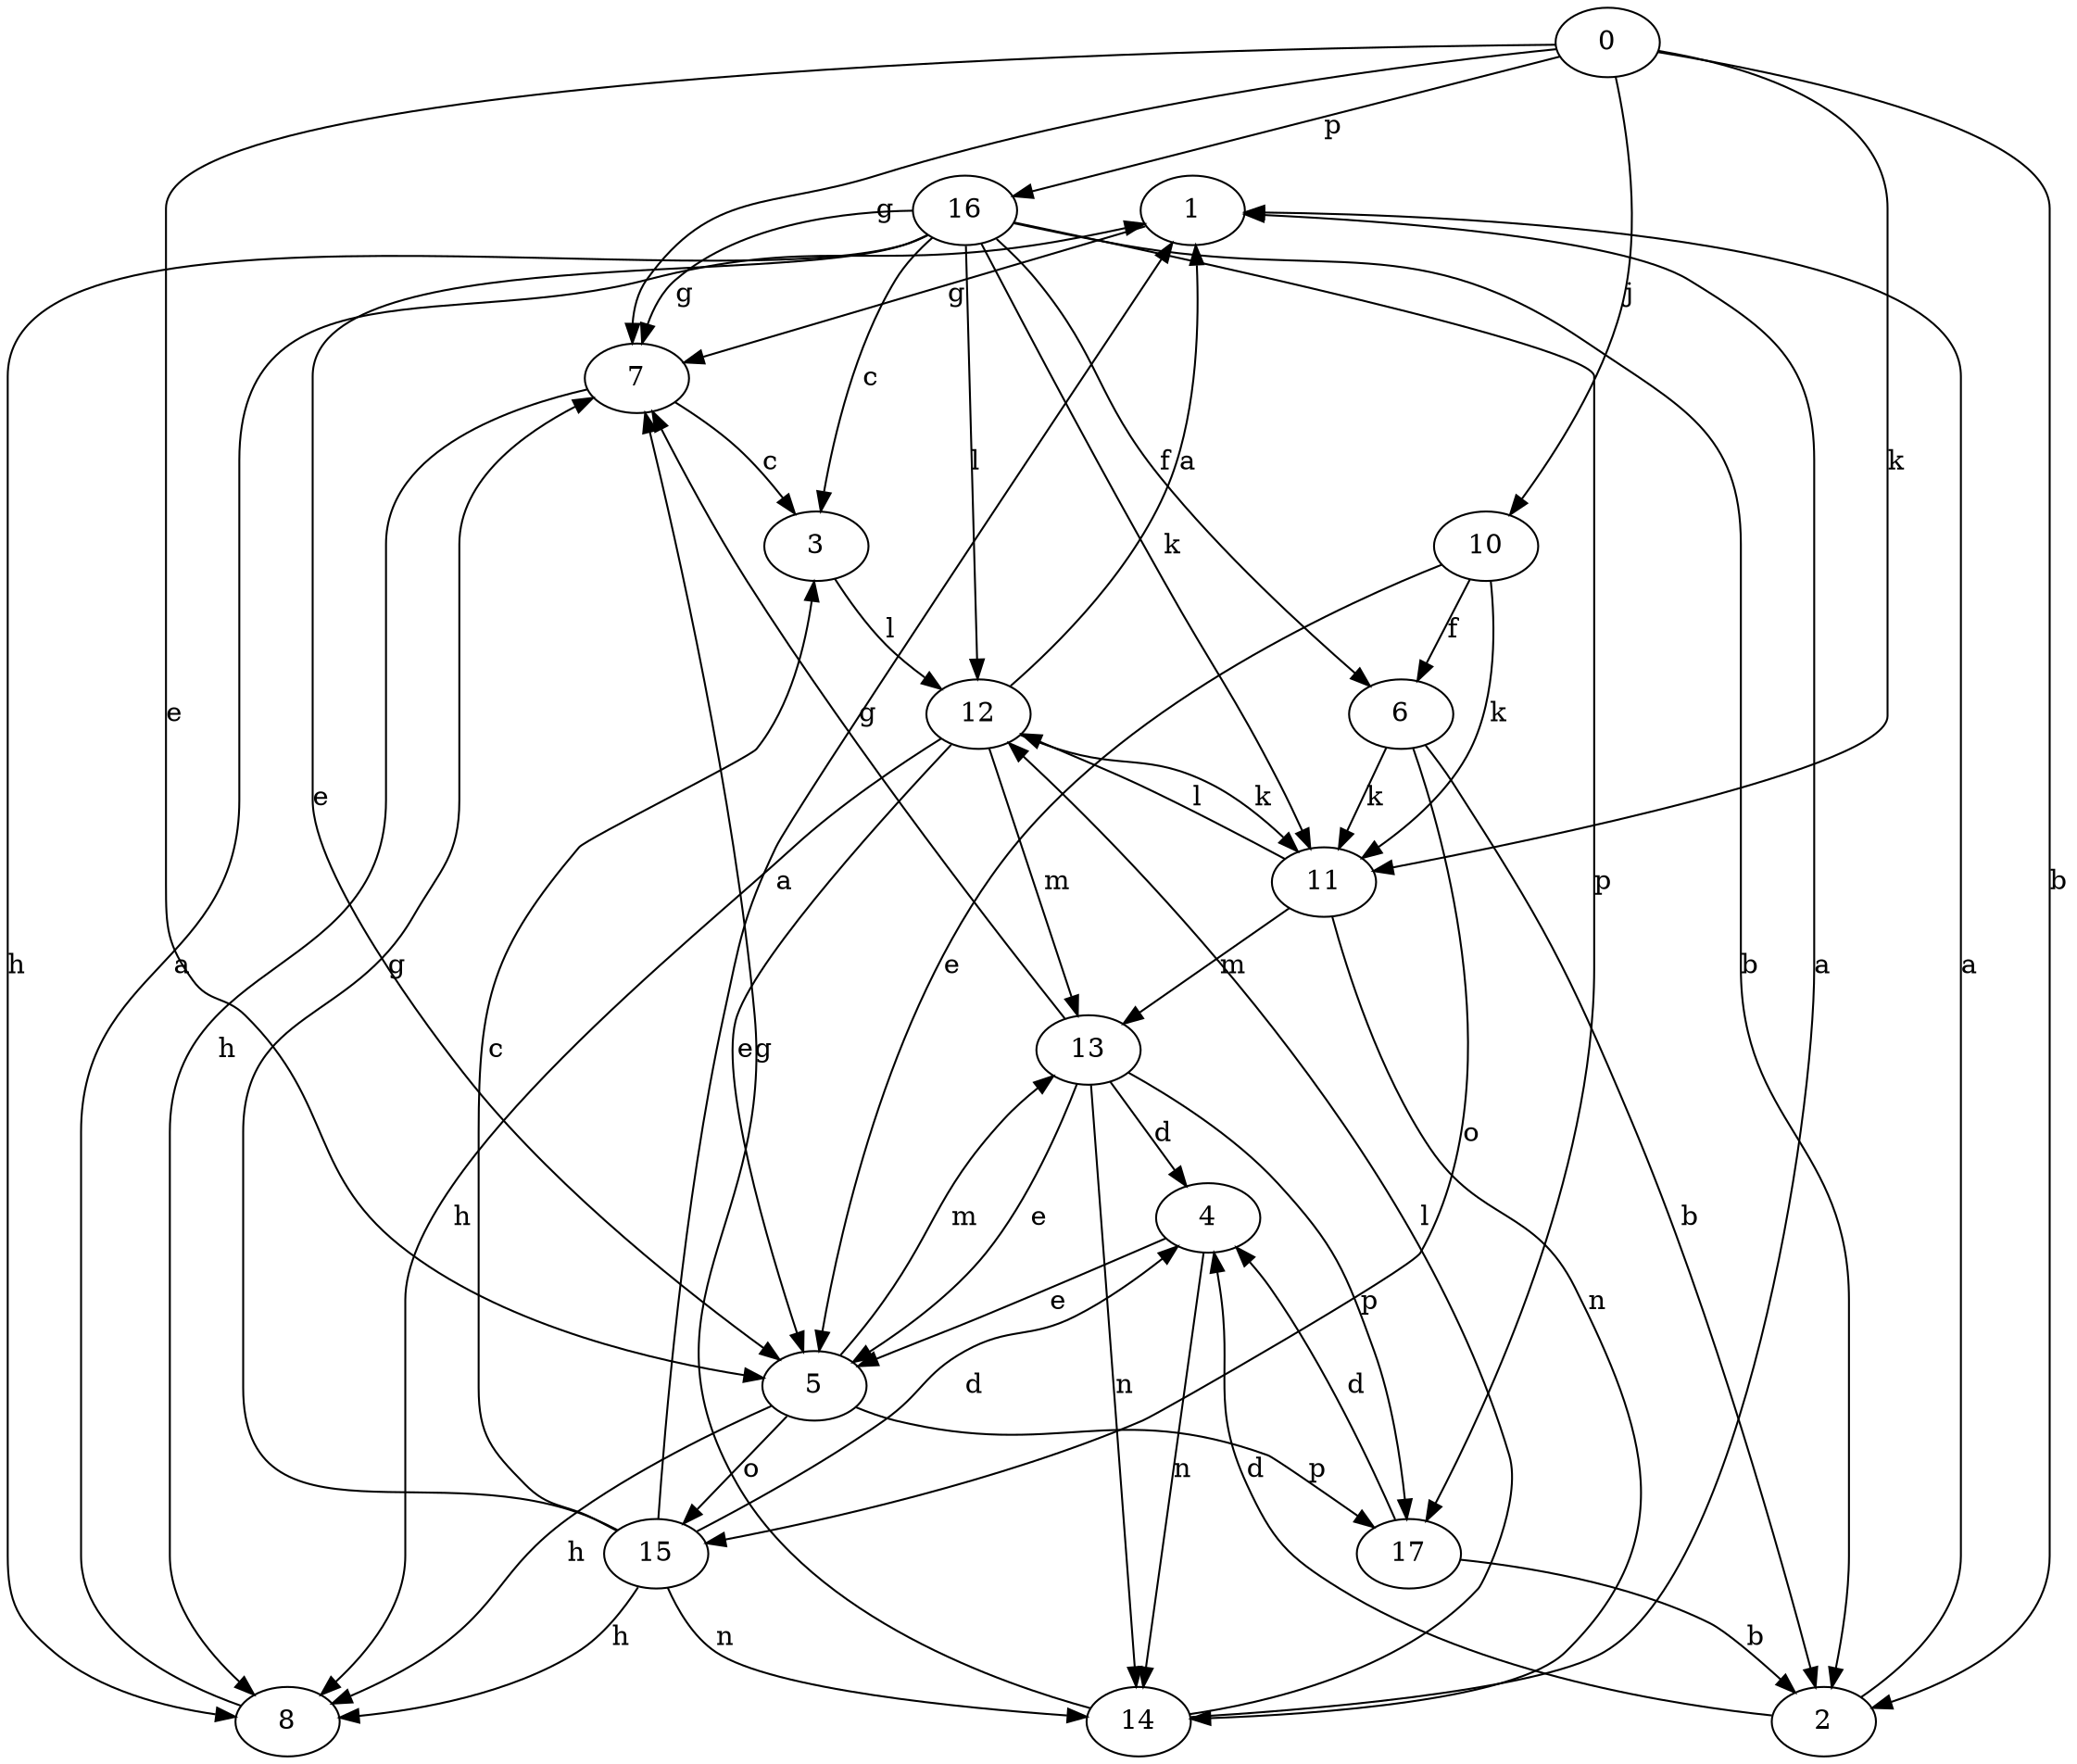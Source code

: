 strict digraph  {
1;
2;
3;
4;
5;
0;
6;
7;
8;
10;
11;
12;
13;
14;
15;
16;
17;
1 -> 7  [label=g];
2 -> 1  [label=a];
2 -> 4  [label=d];
3 -> 12  [label=l];
4 -> 5  [label=e];
4 -> 14  [label=n];
5 -> 8  [label=h];
5 -> 13  [label=m];
5 -> 15  [label=o];
5 -> 17  [label=p];
0 -> 2  [label=b];
0 -> 5  [label=e];
0 -> 7  [label=g];
0 -> 10  [label=j];
0 -> 11  [label=k];
0 -> 16  [label=p];
6 -> 2  [label=b];
6 -> 11  [label=k];
6 -> 15  [label=o];
7 -> 3  [label=c];
7 -> 8  [label=h];
8 -> 1  [label=a];
10 -> 5  [label=e];
10 -> 6  [label=f];
10 -> 11  [label=k];
11 -> 12  [label=l];
11 -> 13  [label=m];
11 -> 14  [label=n];
12 -> 1  [label=a];
12 -> 5  [label=e];
12 -> 8  [label=h];
12 -> 11  [label=k];
12 -> 13  [label=m];
13 -> 4  [label=d];
13 -> 5  [label=e];
13 -> 7  [label=g];
13 -> 14  [label=n];
13 -> 17  [label=p];
14 -> 1  [label=a];
14 -> 7  [label=g];
14 -> 12  [label=l];
15 -> 1  [label=a];
15 -> 3  [label=c];
15 -> 4  [label=d];
15 -> 7  [label=g];
15 -> 8  [label=h];
15 -> 14  [label=n];
16 -> 2  [label=b];
16 -> 3  [label=c];
16 -> 5  [label=e];
16 -> 6  [label=f];
16 -> 7  [label=g];
16 -> 8  [label=h];
16 -> 11  [label=k];
16 -> 12  [label=l];
16 -> 17  [label=p];
17 -> 2  [label=b];
17 -> 4  [label=d];
}
